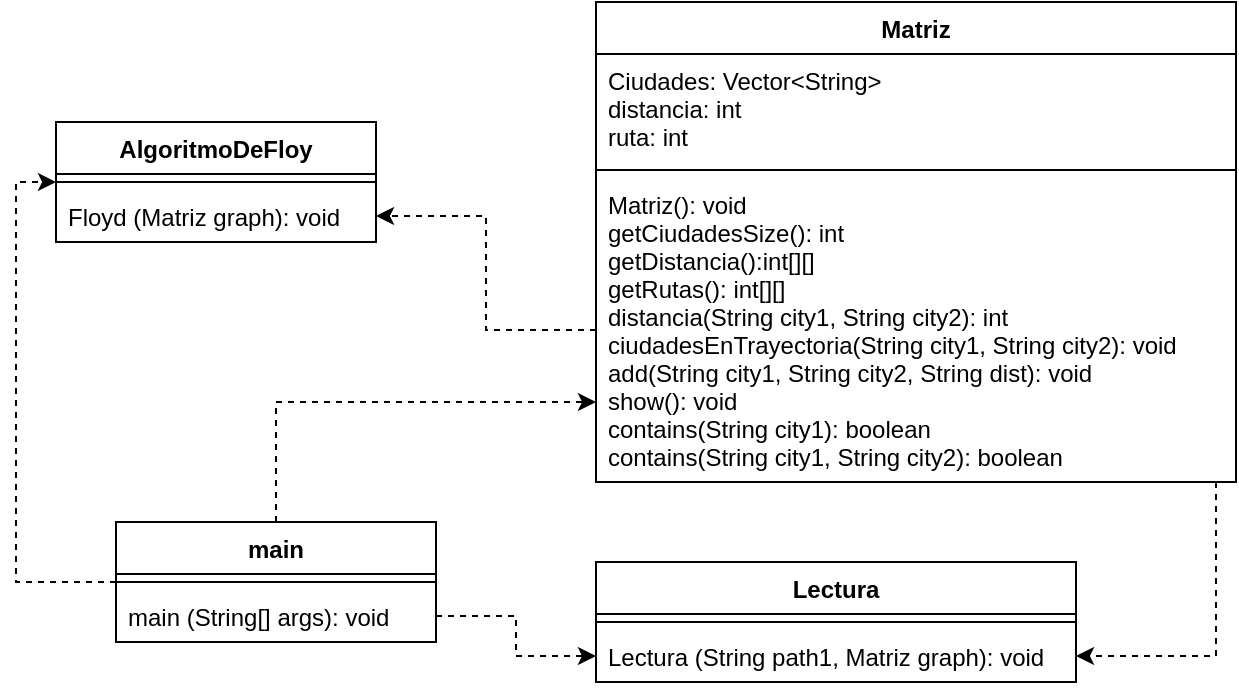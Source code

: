 <mxfile version="14.6.12" type="device"><diagram id="ZtDGQ0kFjRS36Yt-S7SA" name="Page-1"><mxGraphModel dx="1038" dy="548" grid="1" gridSize="10" guides="1" tooltips="1" connect="1" arrows="1" fold="1" page="1" pageScale="1" pageWidth="827" pageHeight="1169" math="0" shadow="0"><root><mxCell id="0"/><mxCell id="1" parent="0"/><mxCell id="UczLxbGDjSptTmde2umj-18" style="edgeStyle=orthogonalEdgeStyle;rounded=0;orthogonalLoop=1;jettySize=auto;html=1;dashed=1;" edge="1" parent="1" source="UczLxbGDjSptTmde2umj-1" target="UczLxbGDjSptTmde2umj-8"><mxGeometry relative="1" as="geometry"><Array as="points"><mxPoint x="200" y="270"/></Array></mxGeometry></mxCell><mxCell id="UczLxbGDjSptTmde2umj-24" style="edgeStyle=orthogonalEdgeStyle;rounded=0;orthogonalLoop=1;jettySize=auto;html=1;dashed=1;entryX=0;entryY=0.5;entryDx=0;entryDy=0;" edge="1" parent="1" source="UczLxbGDjSptTmde2umj-1" target="UczLxbGDjSptTmde2umj-9"><mxGeometry relative="1" as="geometry"><mxPoint x="20" y="210" as="targetPoint"/><Array as="points"><mxPoint x="70" y="360"/><mxPoint x="70" y="160"/></Array></mxGeometry></mxCell><mxCell id="UczLxbGDjSptTmde2umj-1" value="main" style="swimlane;fontStyle=1;align=center;verticalAlign=top;childLayout=stackLayout;horizontal=1;startSize=26;horizontalStack=0;resizeParent=1;resizeParentMax=0;resizeLast=0;collapsible=1;marginBottom=0;" vertex="1" parent="1"><mxGeometry x="120" y="330" width="160" height="60" as="geometry"/></mxCell><mxCell id="UczLxbGDjSptTmde2umj-3" value="" style="line;strokeWidth=1;fillColor=none;align=left;verticalAlign=middle;spacingTop=-1;spacingLeft=3;spacingRight=3;rotatable=0;labelPosition=right;points=[];portConstraint=eastwest;" vertex="1" parent="UczLxbGDjSptTmde2umj-1"><mxGeometry y="26" width="160" height="8" as="geometry"/></mxCell><mxCell id="UczLxbGDjSptTmde2umj-4" value="main (String[] args): void" style="text;strokeColor=none;fillColor=none;align=left;verticalAlign=top;spacingLeft=4;spacingRight=4;overflow=hidden;rotatable=0;points=[[0,0.5],[1,0.5]];portConstraint=eastwest;" vertex="1" parent="UczLxbGDjSptTmde2umj-1"><mxGeometry y="34" width="160" height="26" as="geometry"/></mxCell><mxCell id="UczLxbGDjSptTmde2umj-5" value="Matriz" style="swimlane;fontStyle=1;align=center;verticalAlign=top;childLayout=stackLayout;horizontal=1;startSize=26;horizontalStack=0;resizeParent=1;resizeParentMax=0;resizeLast=0;collapsible=1;marginBottom=0;" vertex="1" parent="1"><mxGeometry x="360" y="70" width="320" height="240" as="geometry"/></mxCell><mxCell id="UczLxbGDjSptTmde2umj-6" value="Ciudades: Vector&lt;String&gt;&#10;distancia: int&#10;ruta: int " style="text;strokeColor=none;fillColor=none;align=left;verticalAlign=top;spacingLeft=4;spacingRight=4;overflow=hidden;rotatable=0;points=[[0,0.5],[1,0.5]];portConstraint=eastwest;" vertex="1" parent="UczLxbGDjSptTmde2umj-5"><mxGeometry y="26" width="320" height="54" as="geometry"/></mxCell><mxCell id="UczLxbGDjSptTmde2umj-7" value="" style="line;strokeWidth=1;fillColor=none;align=left;verticalAlign=middle;spacingTop=-1;spacingLeft=3;spacingRight=3;rotatable=0;labelPosition=right;points=[];portConstraint=eastwest;" vertex="1" parent="UczLxbGDjSptTmde2umj-5"><mxGeometry y="80" width="320" height="8" as="geometry"/></mxCell><mxCell id="UczLxbGDjSptTmde2umj-8" value="Matriz(): void&#10;getCiudadesSize(): int&#10;getDistancia():int[][]&#10;getRutas(): int[][]&#10;distancia(String city1, String city2): int&#10;ciudadesEnTrayectoria(String city1, String city2): void&#10;add(String city1, String city2, String dist): void&#10;show(): void&#10;contains(String city1): boolean&#10;contains(String city1, String city2): boolean" style="text;strokeColor=none;fillColor=none;align=left;verticalAlign=top;spacingLeft=4;spacingRight=4;overflow=hidden;rotatable=0;points=[[0,0.5],[1,0.5]];portConstraint=eastwest;" vertex="1" parent="UczLxbGDjSptTmde2umj-5"><mxGeometry y="88" width="320" height="152" as="geometry"/></mxCell><mxCell id="UczLxbGDjSptTmde2umj-9" value="AlgoritmoDeFloy" style="swimlane;fontStyle=1;align=center;verticalAlign=top;childLayout=stackLayout;horizontal=1;startSize=26;horizontalStack=0;resizeParent=1;resizeParentMax=0;resizeLast=0;collapsible=1;marginBottom=0;" vertex="1" parent="1"><mxGeometry x="90" y="130" width="160" height="60" as="geometry"/></mxCell><mxCell id="UczLxbGDjSptTmde2umj-11" value="" style="line;strokeWidth=1;fillColor=none;align=left;verticalAlign=middle;spacingTop=-1;spacingLeft=3;spacingRight=3;rotatable=0;labelPosition=right;points=[];portConstraint=eastwest;" vertex="1" parent="UczLxbGDjSptTmde2umj-9"><mxGeometry y="26" width="160" height="8" as="geometry"/></mxCell><mxCell id="UczLxbGDjSptTmde2umj-12" value="Floyd (Matriz graph): void" style="text;strokeColor=none;fillColor=none;align=left;verticalAlign=top;spacingLeft=4;spacingRight=4;overflow=hidden;rotatable=0;points=[[0,0.5],[1,0.5]];portConstraint=eastwest;" vertex="1" parent="UczLxbGDjSptTmde2umj-9"><mxGeometry y="34" width="160" height="26" as="geometry"/></mxCell><mxCell id="UczLxbGDjSptTmde2umj-13" value="Lectura" style="swimlane;fontStyle=1;align=center;verticalAlign=top;childLayout=stackLayout;horizontal=1;startSize=26;horizontalStack=0;resizeParent=1;resizeParentMax=0;resizeLast=0;collapsible=1;marginBottom=0;" vertex="1" parent="1"><mxGeometry x="360" y="350" width="240" height="60" as="geometry"/></mxCell><mxCell id="UczLxbGDjSptTmde2umj-15" value="" style="line;strokeWidth=1;fillColor=none;align=left;verticalAlign=middle;spacingTop=-1;spacingLeft=3;spacingRight=3;rotatable=0;labelPosition=right;points=[];portConstraint=eastwest;" vertex="1" parent="UczLxbGDjSptTmde2umj-13"><mxGeometry y="26" width="240" height="8" as="geometry"/></mxCell><mxCell id="UczLxbGDjSptTmde2umj-16" value="Lectura (String path1, Matriz graph): void&#10;" style="text;strokeColor=none;fillColor=none;align=left;verticalAlign=top;spacingLeft=4;spacingRight=4;overflow=hidden;rotatable=0;points=[[0,0.5],[1,0.5]];portConstraint=eastwest;" vertex="1" parent="UczLxbGDjSptTmde2umj-13"><mxGeometry y="34" width="240" height="26" as="geometry"/></mxCell><mxCell id="UczLxbGDjSptTmde2umj-19" style="edgeStyle=orthogonalEdgeStyle;rounded=0;orthogonalLoop=1;jettySize=auto;html=1;dashed=1;" edge="1" parent="1" source="UczLxbGDjSptTmde2umj-8" target="UczLxbGDjSptTmde2umj-16"><mxGeometry relative="1" as="geometry"><Array as="points"><mxPoint x="670" y="234"/><mxPoint x="670" y="397"/></Array></mxGeometry></mxCell><mxCell id="UczLxbGDjSptTmde2umj-20" style="edgeStyle=orthogonalEdgeStyle;rounded=0;orthogonalLoop=1;jettySize=auto;html=1;dashed=1;" edge="1" parent="1" source="UczLxbGDjSptTmde2umj-4" target="UczLxbGDjSptTmde2umj-16"><mxGeometry relative="1" as="geometry"/></mxCell><mxCell id="UczLxbGDjSptTmde2umj-25" style="edgeStyle=orthogonalEdgeStyle;rounded=0;orthogonalLoop=1;jettySize=auto;html=1;entryX=1;entryY=0.5;entryDx=0;entryDy=0;dashed=1;" edge="1" parent="1" source="UczLxbGDjSptTmde2umj-8" target="UczLxbGDjSptTmde2umj-12"><mxGeometry relative="1" as="geometry"/></mxCell></root></mxGraphModel></diagram></mxfile>